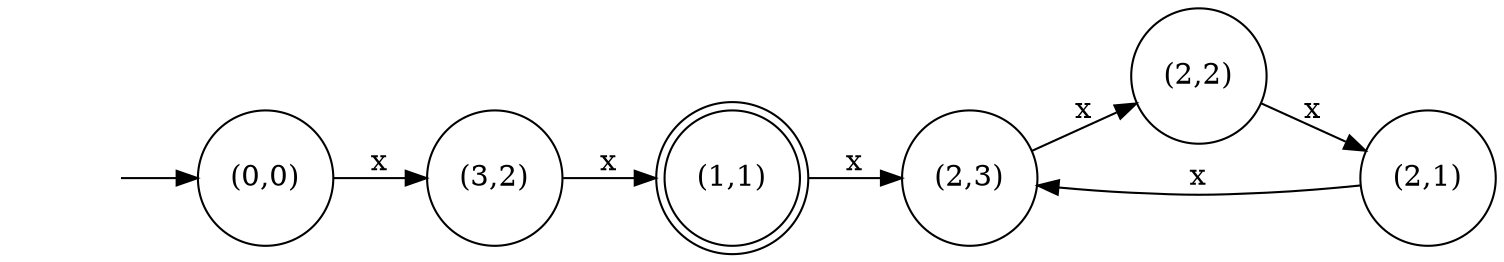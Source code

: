 digraph G {
    rankdir=LR;
    node [shape=circle];
    start [shape=none, label=""];
    "(1,1)" [shape=doublecircle];
    "(0,0)" -> "(3,2)" [label="x"];
    "(3,2)" -> "(1,1)" [label="x"];
    "(1,1)" -> "(2,3)" [label="x"];
    "(2,3)" -> "(2,2)" [label="x"];
    "(2,2)" -> "(2,1)" [label="x"];
    "(2,1)" -> "(2,3)" [label="x"];
    start -> "(0,0)";
}
